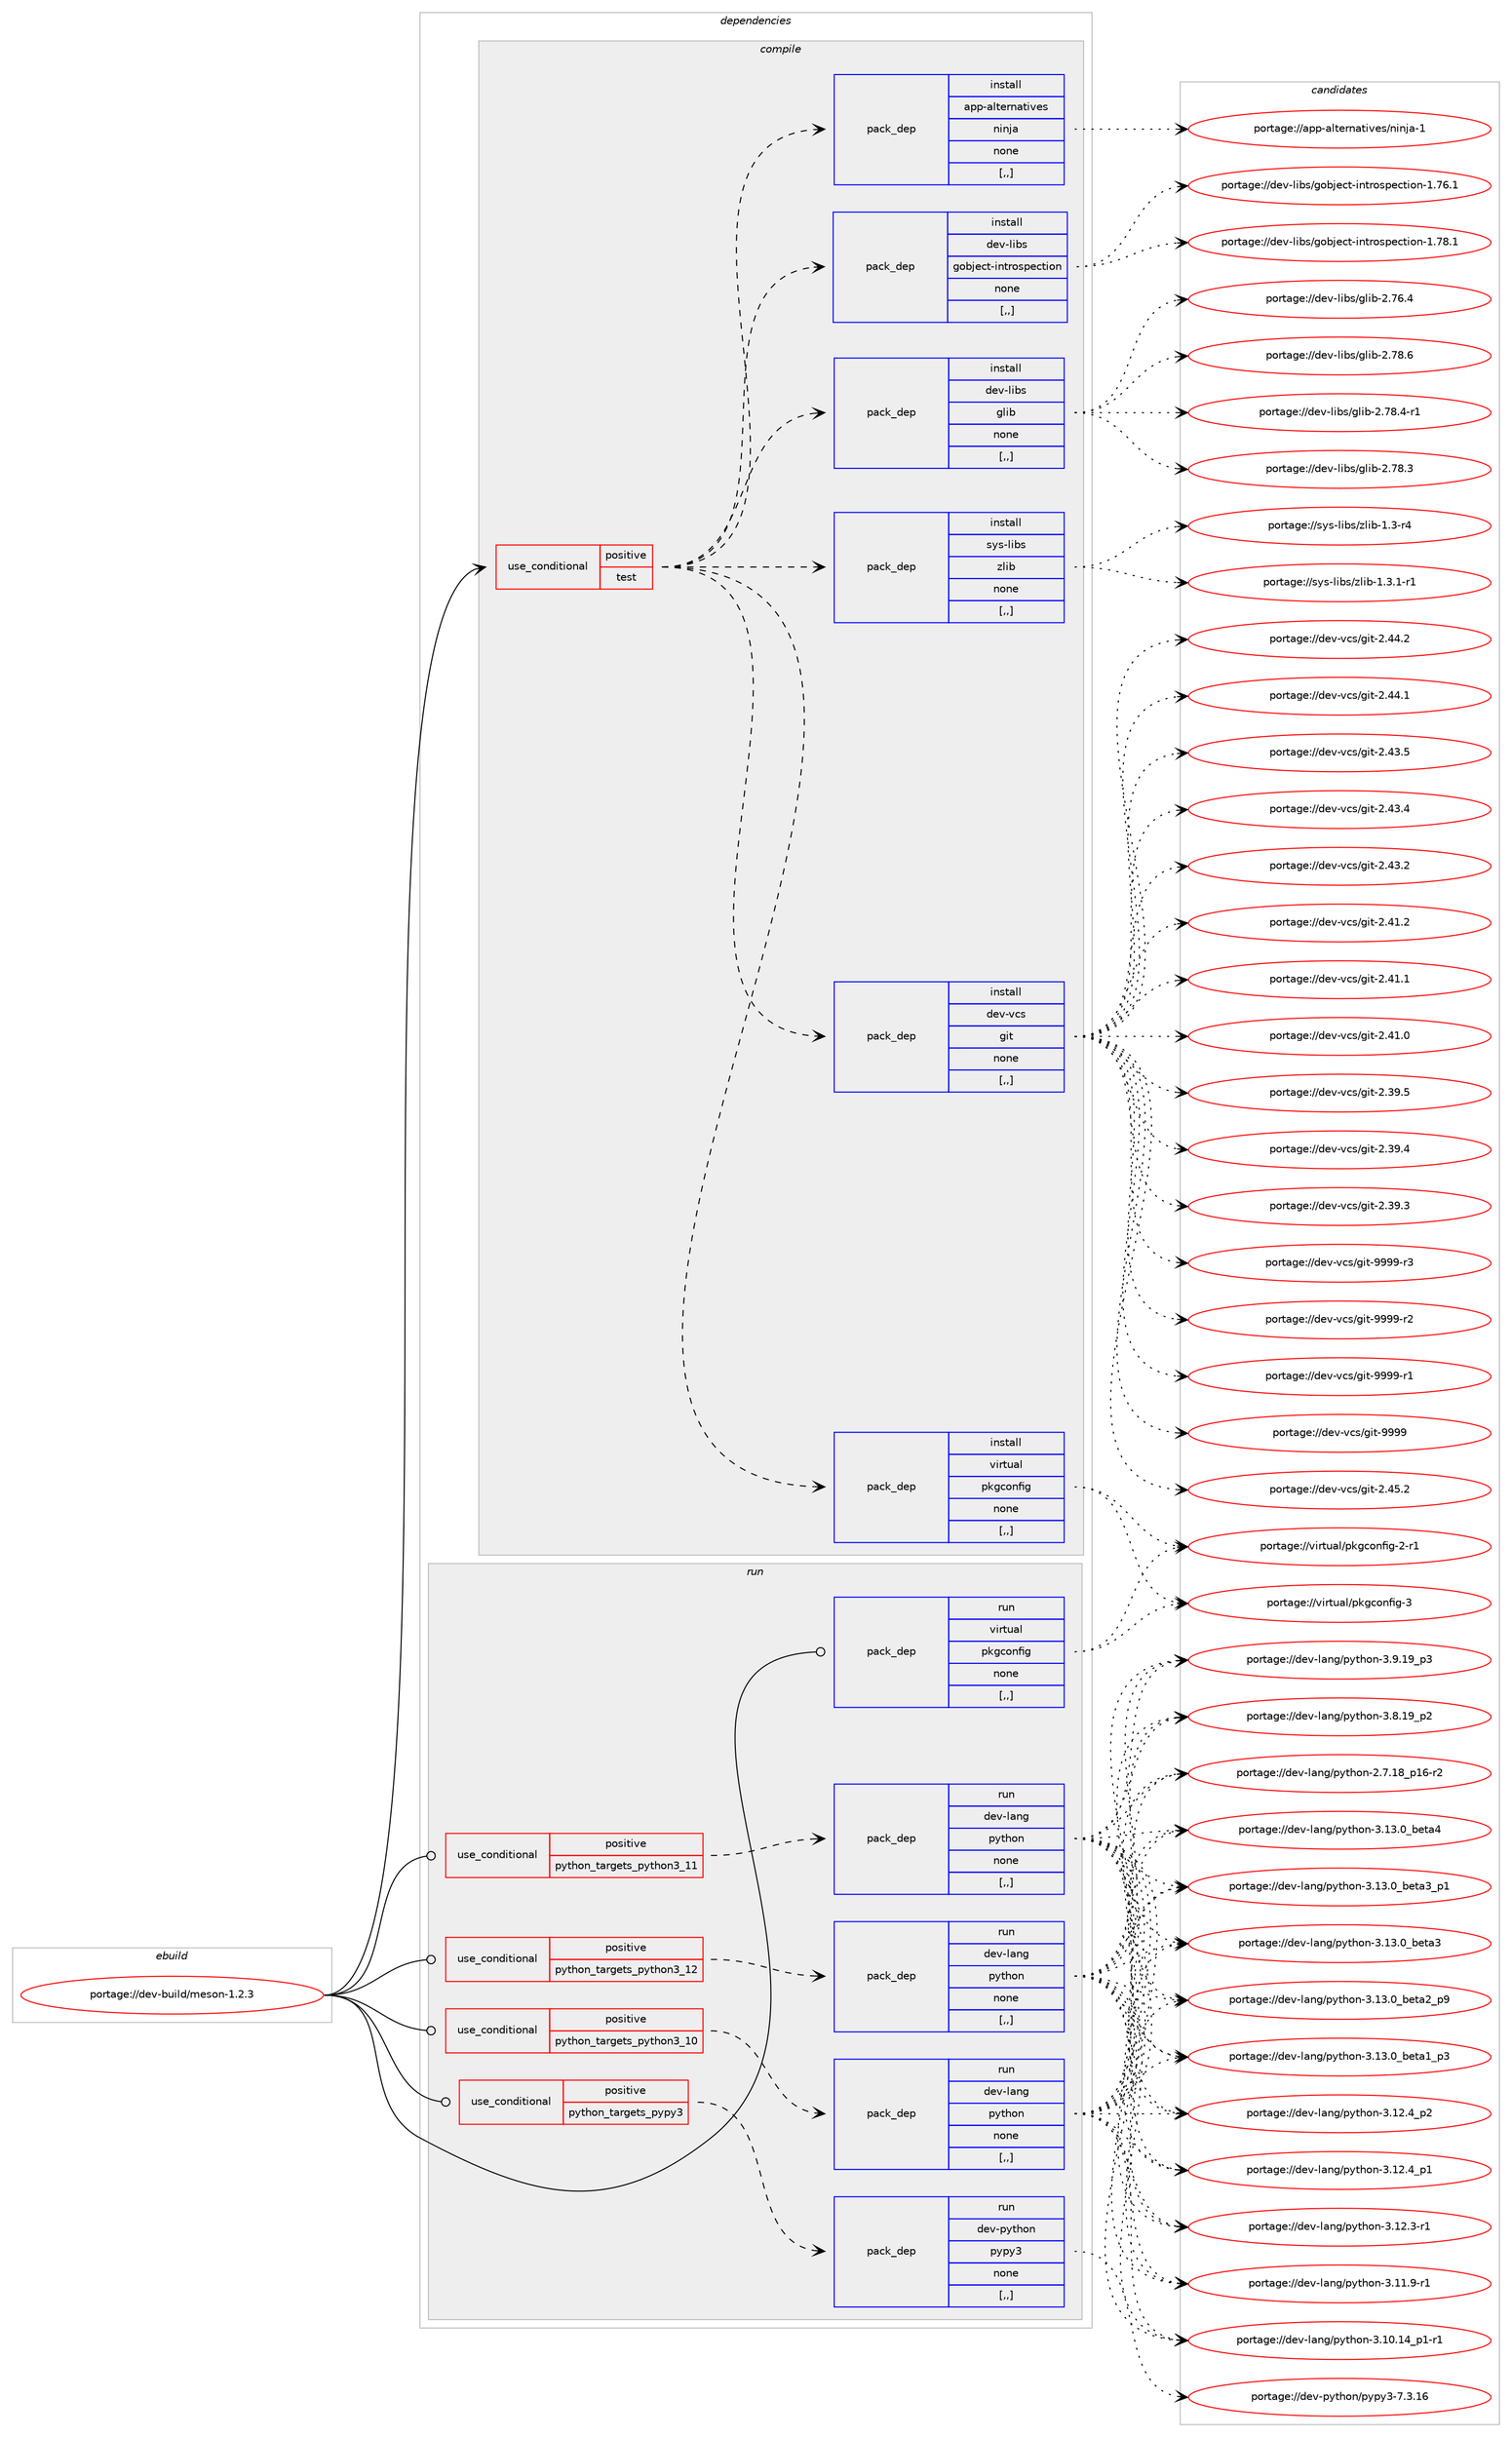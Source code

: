 digraph prolog {

# *************
# Graph options
# *************

newrank=true;
concentrate=true;
compound=true;
graph [rankdir=LR,fontname=Helvetica,fontsize=10,ranksep=1.5];#, ranksep=2.5, nodesep=0.2];
edge  [arrowhead=vee];
node  [fontname=Helvetica,fontsize=10];

# **********
# The ebuild
# **********

subgraph cluster_leftcol {
color=gray;
label=<<i>ebuild</i>>;
id [label="portage://dev-build/meson-1.2.3", color=red, width=4, href="../dev-build/meson-1.2.3.svg"];
}

# ****************
# The dependencies
# ****************

subgraph cluster_midcol {
color=gray;
label=<<i>dependencies</i>>;
subgraph cluster_compile {
fillcolor="#eeeeee";
style=filled;
label=<<i>compile</i>>;
subgraph cond16915 {
dependency65344 [label=<<TABLE BORDER="0" CELLBORDER="1" CELLSPACING="0" CELLPADDING="4"><TR><TD ROWSPAN="3" CELLPADDING="10">use_conditional</TD></TR><TR><TD>positive</TD></TR><TR><TD>test</TD></TR></TABLE>>, shape=none, color=red];
subgraph pack47509 {
dependency65345 [label=<<TABLE BORDER="0" CELLBORDER="1" CELLSPACING="0" CELLPADDING="4" WIDTH="220"><TR><TD ROWSPAN="6" CELLPADDING="30">pack_dep</TD></TR><TR><TD WIDTH="110">install</TD></TR><TR><TD>dev-libs</TD></TR><TR><TD>glib</TD></TR><TR><TD>none</TD></TR><TR><TD>[,,]</TD></TR></TABLE>>, shape=none, color=blue];
}
dependency65344:e -> dependency65345:w [weight=20,style="dashed",arrowhead="vee"];
subgraph pack47510 {
dependency65346 [label=<<TABLE BORDER="0" CELLBORDER="1" CELLSPACING="0" CELLPADDING="4" WIDTH="220"><TR><TD ROWSPAN="6" CELLPADDING="30">pack_dep</TD></TR><TR><TD WIDTH="110">install</TD></TR><TR><TD>dev-libs</TD></TR><TR><TD>gobject-introspection</TD></TR><TR><TD>none</TD></TR><TR><TD>[,,]</TD></TR></TABLE>>, shape=none, color=blue];
}
dependency65344:e -> dependency65346:w [weight=20,style="dashed",arrowhead="vee"];
subgraph pack47511 {
dependency65347 [label=<<TABLE BORDER="0" CELLBORDER="1" CELLSPACING="0" CELLPADDING="4" WIDTH="220"><TR><TD ROWSPAN="6" CELLPADDING="30">pack_dep</TD></TR><TR><TD WIDTH="110">install</TD></TR><TR><TD>app-alternatives</TD></TR><TR><TD>ninja</TD></TR><TR><TD>none</TD></TR><TR><TD>[,,]</TD></TR></TABLE>>, shape=none, color=blue];
}
dependency65344:e -> dependency65347:w [weight=20,style="dashed",arrowhead="vee"];
subgraph pack47512 {
dependency65348 [label=<<TABLE BORDER="0" CELLBORDER="1" CELLSPACING="0" CELLPADDING="4" WIDTH="220"><TR><TD ROWSPAN="6" CELLPADDING="30">pack_dep</TD></TR><TR><TD WIDTH="110">install</TD></TR><TR><TD>dev-vcs</TD></TR><TR><TD>git</TD></TR><TR><TD>none</TD></TR><TR><TD>[,,]</TD></TR></TABLE>>, shape=none, color=blue];
}
dependency65344:e -> dependency65348:w [weight=20,style="dashed",arrowhead="vee"];
subgraph pack47513 {
dependency65349 [label=<<TABLE BORDER="0" CELLBORDER="1" CELLSPACING="0" CELLPADDING="4" WIDTH="220"><TR><TD ROWSPAN="6" CELLPADDING="30">pack_dep</TD></TR><TR><TD WIDTH="110">install</TD></TR><TR><TD>sys-libs</TD></TR><TR><TD>zlib</TD></TR><TR><TD>none</TD></TR><TR><TD>[,,]</TD></TR></TABLE>>, shape=none, color=blue];
}
dependency65344:e -> dependency65349:w [weight=20,style="dashed",arrowhead="vee"];
subgraph pack47514 {
dependency65350 [label=<<TABLE BORDER="0" CELLBORDER="1" CELLSPACING="0" CELLPADDING="4" WIDTH="220"><TR><TD ROWSPAN="6" CELLPADDING="30">pack_dep</TD></TR><TR><TD WIDTH="110">install</TD></TR><TR><TD>virtual</TD></TR><TR><TD>pkgconfig</TD></TR><TR><TD>none</TD></TR><TR><TD>[,,]</TD></TR></TABLE>>, shape=none, color=blue];
}
dependency65344:e -> dependency65350:w [weight=20,style="dashed",arrowhead="vee"];
}
id:e -> dependency65344:w [weight=20,style="solid",arrowhead="vee"];
}
subgraph cluster_compileandrun {
fillcolor="#eeeeee";
style=filled;
label=<<i>compile and run</i>>;
}
subgraph cluster_run {
fillcolor="#eeeeee";
style=filled;
label=<<i>run</i>>;
subgraph cond16916 {
dependency65351 [label=<<TABLE BORDER="0" CELLBORDER="1" CELLSPACING="0" CELLPADDING="4"><TR><TD ROWSPAN="3" CELLPADDING="10">use_conditional</TD></TR><TR><TD>positive</TD></TR><TR><TD>python_targets_pypy3</TD></TR></TABLE>>, shape=none, color=red];
subgraph pack47515 {
dependency65352 [label=<<TABLE BORDER="0" CELLBORDER="1" CELLSPACING="0" CELLPADDING="4" WIDTH="220"><TR><TD ROWSPAN="6" CELLPADDING="30">pack_dep</TD></TR><TR><TD WIDTH="110">run</TD></TR><TR><TD>dev-python</TD></TR><TR><TD>pypy3</TD></TR><TR><TD>none</TD></TR><TR><TD>[,,]</TD></TR></TABLE>>, shape=none, color=blue];
}
dependency65351:e -> dependency65352:w [weight=20,style="dashed",arrowhead="vee"];
}
id:e -> dependency65351:w [weight=20,style="solid",arrowhead="odot"];
subgraph cond16917 {
dependency65353 [label=<<TABLE BORDER="0" CELLBORDER="1" CELLSPACING="0" CELLPADDING="4"><TR><TD ROWSPAN="3" CELLPADDING="10">use_conditional</TD></TR><TR><TD>positive</TD></TR><TR><TD>python_targets_python3_10</TD></TR></TABLE>>, shape=none, color=red];
subgraph pack47516 {
dependency65354 [label=<<TABLE BORDER="0" CELLBORDER="1" CELLSPACING="0" CELLPADDING="4" WIDTH="220"><TR><TD ROWSPAN="6" CELLPADDING="30">pack_dep</TD></TR><TR><TD WIDTH="110">run</TD></TR><TR><TD>dev-lang</TD></TR><TR><TD>python</TD></TR><TR><TD>none</TD></TR><TR><TD>[,,]</TD></TR></TABLE>>, shape=none, color=blue];
}
dependency65353:e -> dependency65354:w [weight=20,style="dashed",arrowhead="vee"];
}
id:e -> dependency65353:w [weight=20,style="solid",arrowhead="odot"];
subgraph cond16918 {
dependency65355 [label=<<TABLE BORDER="0" CELLBORDER="1" CELLSPACING="0" CELLPADDING="4"><TR><TD ROWSPAN="3" CELLPADDING="10">use_conditional</TD></TR><TR><TD>positive</TD></TR><TR><TD>python_targets_python3_11</TD></TR></TABLE>>, shape=none, color=red];
subgraph pack47517 {
dependency65356 [label=<<TABLE BORDER="0" CELLBORDER="1" CELLSPACING="0" CELLPADDING="4" WIDTH="220"><TR><TD ROWSPAN="6" CELLPADDING="30">pack_dep</TD></TR><TR><TD WIDTH="110">run</TD></TR><TR><TD>dev-lang</TD></TR><TR><TD>python</TD></TR><TR><TD>none</TD></TR><TR><TD>[,,]</TD></TR></TABLE>>, shape=none, color=blue];
}
dependency65355:e -> dependency65356:w [weight=20,style="dashed",arrowhead="vee"];
}
id:e -> dependency65355:w [weight=20,style="solid",arrowhead="odot"];
subgraph cond16919 {
dependency65357 [label=<<TABLE BORDER="0" CELLBORDER="1" CELLSPACING="0" CELLPADDING="4"><TR><TD ROWSPAN="3" CELLPADDING="10">use_conditional</TD></TR><TR><TD>positive</TD></TR><TR><TD>python_targets_python3_12</TD></TR></TABLE>>, shape=none, color=red];
subgraph pack47518 {
dependency65358 [label=<<TABLE BORDER="0" CELLBORDER="1" CELLSPACING="0" CELLPADDING="4" WIDTH="220"><TR><TD ROWSPAN="6" CELLPADDING="30">pack_dep</TD></TR><TR><TD WIDTH="110">run</TD></TR><TR><TD>dev-lang</TD></TR><TR><TD>python</TD></TR><TR><TD>none</TD></TR><TR><TD>[,,]</TD></TR></TABLE>>, shape=none, color=blue];
}
dependency65357:e -> dependency65358:w [weight=20,style="dashed",arrowhead="vee"];
}
id:e -> dependency65357:w [weight=20,style="solid",arrowhead="odot"];
subgraph pack47519 {
dependency65359 [label=<<TABLE BORDER="0" CELLBORDER="1" CELLSPACING="0" CELLPADDING="4" WIDTH="220"><TR><TD ROWSPAN="6" CELLPADDING="30">pack_dep</TD></TR><TR><TD WIDTH="110">run</TD></TR><TR><TD>virtual</TD></TR><TR><TD>pkgconfig</TD></TR><TR><TD>none</TD></TR><TR><TD>[,,]</TD></TR></TABLE>>, shape=none, color=blue];
}
id:e -> dependency65359:w [weight=20,style="solid",arrowhead="odot"];
}
}

# **************
# The candidates
# **************

subgraph cluster_choices {
rank=same;
color=gray;
label=<<i>candidates</i>>;

subgraph choice47509 {
color=black;
nodesep=1;
choice1001011184510810598115471031081059845504655564654 [label="portage://dev-libs/glib-2.78.6", color=red, width=4,href="../dev-libs/glib-2.78.6.svg"];
choice10010111845108105981154710310810598455046555646524511449 [label="portage://dev-libs/glib-2.78.4-r1", color=red, width=4,href="../dev-libs/glib-2.78.4-r1.svg"];
choice1001011184510810598115471031081059845504655564651 [label="portage://dev-libs/glib-2.78.3", color=red, width=4,href="../dev-libs/glib-2.78.3.svg"];
choice1001011184510810598115471031081059845504655544652 [label="portage://dev-libs/glib-2.76.4", color=red, width=4,href="../dev-libs/glib-2.76.4.svg"];
dependency65345:e -> choice1001011184510810598115471031081059845504655564654:w [style=dotted,weight="100"];
dependency65345:e -> choice10010111845108105981154710310810598455046555646524511449:w [style=dotted,weight="100"];
dependency65345:e -> choice1001011184510810598115471031081059845504655564651:w [style=dotted,weight="100"];
dependency65345:e -> choice1001011184510810598115471031081059845504655544652:w [style=dotted,weight="100"];
}
subgraph choice47510 {
color=black;
nodesep=1;
choice1001011184510810598115471031119810610199116451051101161141111151121019911610511111045494655564649 [label="portage://dev-libs/gobject-introspection-1.78.1", color=red, width=4,href="../dev-libs/gobject-introspection-1.78.1.svg"];
choice1001011184510810598115471031119810610199116451051101161141111151121019911610511111045494655544649 [label="portage://dev-libs/gobject-introspection-1.76.1", color=red, width=4,href="../dev-libs/gobject-introspection-1.76.1.svg"];
dependency65346:e -> choice1001011184510810598115471031119810610199116451051101161141111151121019911610511111045494655564649:w [style=dotted,weight="100"];
dependency65346:e -> choice1001011184510810598115471031119810610199116451051101161141111151121019911610511111045494655544649:w [style=dotted,weight="100"];
}
subgraph choice47511 {
color=black;
nodesep=1;
choice9711211245971081161011141109711610511810111547110105110106974549 [label="portage://app-alternatives/ninja-1", color=red, width=4,href="../app-alternatives/ninja-1.svg"];
dependency65347:e -> choice9711211245971081161011141109711610511810111547110105110106974549:w [style=dotted,weight="100"];
}
subgraph choice47512 {
color=black;
nodesep=1;
choice10010111845118991154710310511645575757574511451 [label="portage://dev-vcs/git-9999-r3", color=red, width=4,href="../dev-vcs/git-9999-r3.svg"];
choice10010111845118991154710310511645575757574511450 [label="portage://dev-vcs/git-9999-r2", color=red, width=4,href="../dev-vcs/git-9999-r2.svg"];
choice10010111845118991154710310511645575757574511449 [label="portage://dev-vcs/git-9999-r1", color=red, width=4,href="../dev-vcs/git-9999-r1.svg"];
choice1001011184511899115471031051164557575757 [label="portage://dev-vcs/git-9999", color=red, width=4,href="../dev-vcs/git-9999.svg"];
choice10010111845118991154710310511645504652534650 [label="portage://dev-vcs/git-2.45.2", color=red, width=4,href="../dev-vcs/git-2.45.2.svg"];
choice10010111845118991154710310511645504652524650 [label="portage://dev-vcs/git-2.44.2", color=red, width=4,href="../dev-vcs/git-2.44.2.svg"];
choice10010111845118991154710310511645504652524649 [label="portage://dev-vcs/git-2.44.1", color=red, width=4,href="../dev-vcs/git-2.44.1.svg"];
choice10010111845118991154710310511645504652514653 [label="portage://dev-vcs/git-2.43.5", color=red, width=4,href="../dev-vcs/git-2.43.5.svg"];
choice10010111845118991154710310511645504652514652 [label="portage://dev-vcs/git-2.43.4", color=red, width=4,href="../dev-vcs/git-2.43.4.svg"];
choice10010111845118991154710310511645504652514650 [label="portage://dev-vcs/git-2.43.2", color=red, width=4,href="../dev-vcs/git-2.43.2.svg"];
choice10010111845118991154710310511645504652494650 [label="portage://dev-vcs/git-2.41.2", color=red, width=4,href="../dev-vcs/git-2.41.2.svg"];
choice10010111845118991154710310511645504652494649 [label="portage://dev-vcs/git-2.41.1", color=red, width=4,href="../dev-vcs/git-2.41.1.svg"];
choice10010111845118991154710310511645504652494648 [label="portage://dev-vcs/git-2.41.0", color=red, width=4,href="../dev-vcs/git-2.41.0.svg"];
choice10010111845118991154710310511645504651574653 [label="portage://dev-vcs/git-2.39.5", color=red, width=4,href="../dev-vcs/git-2.39.5.svg"];
choice10010111845118991154710310511645504651574652 [label="portage://dev-vcs/git-2.39.4", color=red, width=4,href="../dev-vcs/git-2.39.4.svg"];
choice10010111845118991154710310511645504651574651 [label="portage://dev-vcs/git-2.39.3", color=red, width=4,href="../dev-vcs/git-2.39.3.svg"];
dependency65348:e -> choice10010111845118991154710310511645575757574511451:w [style=dotted,weight="100"];
dependency65348:e -> choice10010111845118991154710310511645575757574511450:w [style=dotted,weight="100"];
dependency65348:e -> choice10010111845118991154710310511645575757574511449:w [style=dotted,weight="100"];
dependency65348:e -> choice1001011184511899115471031051164557575757:w [style=dotted,weight="100"];
dependency65348:e -> choice10010111845118991154710310511645504652534650:w [style=dotted,weight="100"];
dependency65348:e -> choice10010111845118991154710310511645504652524650:w [style=dotted,weight="100"];
dependency65348:e -> choice10010111845118991154710310511645504652524649:w [style=dotted,weight="100"];
dependency65348:e -> choice10010111845118991154710310511645504652514653:w [style=dotted,weight="100"];
dependency65348:e -> choice10010111845118991154710310511645504652514652:w [style=dotted,weight="100"];
dependency65348:e -> choice10010111845118991154710310511645504652514650:w [style=dotted,weight="100"];
dependency65348:e -> choice10010111845118991154710310511645504652494650:w [style=dotted,weight="100"];
dependency65348:e -> choice10010111845118991154710310511645504652494649:w [style=dotted,weight="100"];
dependency65348:e -> choice10010111845118991154710310511645504652494648:w [style=dotted,weight="100"];
dependency65348:e -> choice10010111845118991154710310511645504651574653:w [style=dotted,weight="100"];
dependency65348:e -> choice10010111845118991154710310511645504651574652:w [style=dotted,weight="100"];
dependency65348:e -> choice10010111845118991154710310511645504651574651:w [style=dotted,weight="100"];
}
subgraph choice47513 {
color=black;
nodesep=1;
choice115121115451081059811547122108105984549465146494511449 [label="portage://sys-libs/zlib-1.3.1-r1", color=red, width=4,href="../sys-libs/zlib-1.3.1-r1.svg"];
choice11512111545108105981154712210810598454946514511452 [label="portage://sys-libs/zlib-1.3-r4", color=red, width=4,href="../sys-libs/zlib-1.3-r4.svg"];
dependency65349:e -> choice115121115451081059811547122108105984549465146494511449:w [style=dotted,weight="100"];
dependency65349:e -> choice11512111545108105981154712210810598454946514511452:w [style=dotted,weight="100"];
}
subgraph choice47514 {
color=black;
nodesep=1;
choice1181051141161179710847112107103991111101021051034551 [label="portage://virtual/pkgconfig-3", color=red, width=4,href="../virtual/pkgconfig-3.svg"];
choice11810511411611797108471121071039911111010210510345504511449 [label="portage://virtual/pkgconfig-2-r1", color=red, width=4,href="../virtual/pkgconfig-2-r1.svg"];
dependency65350:e -> choice1181051141161179710847112107103991111101021051034551:w [style=dotted,weight="100"];
dependency65350:e -> choice11810511411611797108471121071039911111010210510345504511449:w [style=dotted,weight="100"];
}
subgraph choice47515 {
color=black;
nodesep=1;
choice10010111845112121116104111110471121211121215145554651464954 [label="portage://dev-python/pypy3-7.3.16", color=red, width=4,href="../dev-python/pypy3-7.3.16.svg"];
dependency65352:e -> choice10010111845112121116104111110471121211121215145554651464954:w [style=dotted,weight="100"];
}
subgraph choice47516 {
color=black;
nodesep=1;
choice1001011184510897110103471121211161041111104551464951464895981011169752 [label="portage://dev-lang/python-3.13.0_beta4", color=red, width=4,href="../dev-lang/python-3.13.0_beta4.svg"];
choice10010111845108971101034711212111610411111045514649514648959810111697519511249 [label="portage://dev-lang/python-3.13.0_beta3_p1", color=red, width=4,href="../dev-lang/python-3.13.0_beta3_p1.svg"];
choice1001011184510897110103471121211161041111104551464951464895981011169751 [label="portage://dev-lang/python-3.13.0_beta3", color=red, width=4,href="../dev-lang/python-3.13.0_beta3.svg"];
choice10010111845108971101034711212111610411111045514649514648959810111697509511257 [label="portage://dev-lang/python-3.13.0_beta2_p9", color=red, width=4,href="../dev-lang/python-3.13.0_beta2_p9.svg"];
choice10010111845108971101034711212111610411111045514649514648959810111697499511251 [label="portage://dev-lang/python-3.13.0_beta1_p3", color=red, width=4,href="../dev-lang/python-3.13.0_beta1_p3.svg"];
choice100101118451089711010347112121116104111110455146495046529511250 [label="portage://dev-lang/python-3.12.4_p2", color=red, width=4,href="../dev-lang/python-3.12.4_p2.svg"];
choice100101118451089711010347112121116104111110455146495046529511249 [label="portage://dev-lang/python-3.12.4_p1", color=red, width=4,href="../dev-lang/python-3.12.4_p1.svg"];
choice100101118451089711010347112121116104111110455146495046514511449 [label="portage://dev-lang/python-3.12.3-r1", color=red, width=4,href="../dev-lang/python-3.12.3-r1.svg"];
choice100101118451089711010347112121116104111110455146494946574511449 [label="portage://dev-lang/python-3.11.9-r1", color=red, width=4,href="../dev-lang/python-3.11.9-r1.svg"];
choice100101118451089711010347112121116104111110455146494846495295112494511449 [label="portage://dev-lang/python-3.10.14_p1-r1", color=red, width=4,href="../dev-lang/python-3.10.14_p1-r1.svg"];
choice100101118451089711010347112121116104111110455146574649579511251 [label="portage://dev-lang/python-3.9.19_p3", color=red, width=4,href="../dev-lang/python-3.9.19_p3.svg"];
choice100101118451089711010347112121116104111110455146564649579511250 [label="portage://dev-lang/python-3.8.19_p2", color=red, width=4,href="../dev-lang/python-3.8.19_p2.svg"];
choice100101118451089711010347112121116104111110455046554649569511249544511450 [label="portage://dev-lang/python-2.7.18_p16-r2", color=red, width=4,href="../dev-lang/python-2.7.18_p16-r2.svg"];
dependency65354:e -> choice1001011184510897110103471121211161041111104551464951464895981011169752:w [style=dotted,weight="100"];
dependency65354:e -> choice10010111845108971101034711212111610411111045514649514648959810111697519511249:w [style=dotted,weight="100"];
dependency65354:e -> choice1001011184510897110103471121211161041111104551464951464895981011169751:w [style=dotted,weight="100"];
dependency65354:e -> choice10010111845108971101034711212111610411111045514649514648959810111697509511257:w [style=dotted,weight="100"];
dependency65354:e -> choice10010111845108971101034711212111610411111045514649514648959810111697499511251:w [style=dotted,weight="100"];
dependency65354:e -> choice100101118451089711010347112121116104111110455146495046529511250:w [style=dotted,weight="100"];
dependency65354:e -> choice100101118451089711010347112121116104111110455146495046529511249:w [style=dotted,weight="100"];
dependency65354:e -> choice100101118451089711010347112121116104111110455146495046514511449:w [style=dotted,weight="100"];
dependency65354:e -> choice100101118451089711010347112121116104111110455146494946574511449:w [style=dotted,weight="100"];
dependency65354:e -> choice100101118451089711010347112121116104111110455146494846495295112494511449:w [style=dotted,weight="100"];
dependency65354:e -> choice100101118451089711010347112121116104111110455146574649579511251:w [style=dotted,weight="100"];
dependency65354:e -> choice100101118451089711010347112121116104111110455146564649579511250:w [style=dotted,weight="100"];
dependency65354:e -> choice100101118451089711010347112121116104111110455046554649569511249544511450:w [style=dotted,weight="100"];
}
subgraph choice47517 {
color=black;
nodesep=1;
choice1001011184510897110103471121211161041111104551464951464895981011169752 [label="portage://dev-lang/python-3.13.0_beta4", color=red, width=4,href="../dev-lang/python-3.13.0_beta4.svg"];
choice10010111845108971101034711212111610411111045514649514648959810111697519511249 [label="portage://dev-lang/python-3.13.0_beta3_p1", color=red, width=4,href="../dev-lang/python-3.13.0_beta3_p1.svg"];
choice1001011184510897110103471121211161041111104551464951464895981011169751 [label="portage://dev-lang/python-3.13.0_beta3", color=red, width=4,href="../dev-lang/python-3.13.0_beta3.svg"];
choice10010111845108971101034711212111610411111045514649514648959810111697509511257 [label="portage://dev-lang/python-3.13.0_beta2_p9", color=red, width=4,href="../dev-lang/python-3.13.0_beta2_p9.svg"];
choice10010111845108971101034711212111610411111045514649514648959810111697499511251 [label="portage://dev-lang/python-3.13.0_beta1_p3", color=red, width=4,href="../dev-lang/python-3.13.0_beta1_p3.svg"];
choice100101118451089711010347112121116104111110455146495046529511250 [label="portage://dev-lang/python-3.12.4_p2", color=red, width=4,href="../dev-lang/python-3.12.4_p2.svg"];
choice100101118451089711010347112121116104111110455146495046529511249 [label="portage://dev-lang/python-3.12.4_p1", color=red, width=4,href="../dev-lang/python-3.12.4_p1.svg"];
choice100101118451089711010347112121116104111110455146495046514511449 [label="portage://dev-lang/python-3.12.3-r1", color=red, width=4,href="../dev-lang/python-3.12.3-r1.svg"];
choice100101118451089711010347112121116104111110455146494946574511449 [label="portage://dev-lang/python-3.11.9-r1", color=red, width=4,href="../dev-lang/python-3.11.9-r1.svg"];
choice100101118451089711010347112121116104111110455146494846495295112494511449 [label="portage://dev-lang/python-3.10.14_p1-r1", color=red, width=4,href="../dev-lang/python-3.10.14_p1-r1.svg"];
choice100101118451089711010347112121116104111110455146574649579511251 [label="portage://dev-lang/python-3.9.19_p3", color=red, width=4,href="../dev-lang/python-3.9.19_p3.svg"];
choice100101118451089711010347112121116104111110455146564649579511250 [label="portage://dev-lang/python-3.8.19_p2", color=red, width=4,href="../dev-lang/python-3.8.19_p2.svg"];
choice100101118451089711010347112121116104111110455046554649569511249544511450 [label="portage://dev-lang/python-2.7.18_p16-r2", color=red, width=4,href="../dev-lang/python-2.7.18_p16-r2.svg"];
dependency65356:e -> choice1001011184510897110103471121211161041111104551464951464895981011169752:w [style=dotted,weight="100"];
dependency65356:e -> choice10010111845108971101034711212111610411111045514649514648959810111697519511249:w [style=dotted,weight="100"];
dependency65356:e -> choice1001011184510897110103471121211161041111104551464951464895981011169751:w [style=dotted,weight="100"];
dependency65356:e -> choice10010111845108971101034711212111610411111045514649514648959810111697509511257:w [style=dotted,weight="100"];
dependency65356:e -> choice10010111845108971101034711212111610411111045514649514648959810111697499511251:w [style=dotted,weight="100"];
dependency65356:e -> choice100101118451089711010347112121116104111110455146495046529511250:w [style=dotted,weight="100"];
dependency65356:e -> choice100101118451089711010347112121116104111110455146495046529511249:w [style=dotted,weight="100"];
dependency65356:e -> choice100101118451089711010347112121116104111110455146495046514511449:w [style=dotted,weight="100"];
dependency65356:e -> choice100101118451089711010347112121116104111110455146494946574511449:w [style=dotted,weight="100"];
dependency65356:e -> choice100101118451089711010347112121116104111110455146494846495295112494511449:w [style=dotted,weight="100"];
dependency65356:e -> choice100101118451089711010347112121116104111110455146574649579511251:w [style=dotted,weight="100"];
dependency65356:e -> choice100101118451089711010347112121116104111110455146564649579511250:w [style=dotted,weight="100"];
dependency65356:e -> choice100101118451089711010347112121116104111110455046554649569511249544511450:w [style=dotted,weight="100"];
}
subgraph choice47518 {
color=black;
nodesep=1;
choice1001011184510897110103471121211161041111104551464951464895981011169752 [label="portage://dev-lang/python-3.13.0_beta4", color=red, width=4,href="../dev-lang/python-3.13.0_beta4.svg"];
choice10010111845108971101034711212111610411111045514649514648959810111697519511249 [label="portage://dev-lang/python-3.13.0_beta3_p1", color=red, width=4,href="../dev-lang/python-3.13.0_beta3_p1.svg"];
choice1001011184510897110103471121211161041111104551464951464895981011169751 [label="portage://dev-lang/python-3.13.0_beta3", color=red, width=4,href="../dev-lang/python-3.13.0_beta3.svg"];
choice10010111845108971101034711212111610411111045514649514648959810111697509511257 [label="portage://dev-lang/python-3.13.0_beta2_p9", color=red, width=4,href="../dev-lang/python-3.13.0_beta2_p9.svg"];
choice10010111845108971101034711212111610411111045514649514648959810111697499511251 [label="portage://dev-lang/python-3.13.0_beta1_p3", color=red, width=4,href="../dev-lang/python-3.13.0_beta1_p3.svg"];
choice100101118451089711010347112121116104111110455146495046529511250 [label="portage://dev-lang/python-3.12.4_p2", color=red, width=4,href="../dev-lang/python-3.12.4_p2.svg"];
choice100101118451089711010347112121116104111110455146495046529511249 [label="portage://dev-lang/python-3.12.4_p1", color=red, width=4,href="../dev-lang/python-3.12.4_p1.svg"];
choice100101118451089711010347112121116104111110455146495046514511449 [label="portage://dev-lang/python-3.12.3-r1", color=red, width=4,href="../dev-lang/python-3.12.3-r1.svg"];
choice100101118451089711010347112121116104111110455146494946574511449 [label="portage://dev-lang/python-3.11.9-r1", color=red, width=4,href="../dev-lang/python-3.11.9-r1.svg"];
choice100101118451089711010347112121116104111110455146494846495295112494511449 [label="portage://dev-lang/python-3.10.14_p1-r1", color=red, width=4,href="../dev-lang/python-3.10.14_p1-r1.svg"];
choice100101118451089711010347112121116104111110455146574649579511251 [label="portage://dev-lang/python-3.9.19_p3", color=red, width=4,href="../dev-lang/python-3.9.19_p3.svg"];
choice100101118451089711010347112121116104111110455146564649579511250 [label="portage://dev-lang/python-3.8.19_p2", color=red, width=4,href="../dev-lang/python-3.8.19_p2.svg"];
choice100101118451089711010347112121116104111110455046554649569511249544511450 [label="portage://dev-lang/python-2.7.18_p16-r2", color=red, width=4,href="../dev-lang/python-2.7.18_p16-r2.svg"];
dependency65358:e -> choice1001011184510897110103471121211161041111104551464951464895981011169752:w [style=dotted,weight="100"];
dependency65358:e -> choice10010111845108971101034711212111610411111045514649514648959810111697519511249:w [style=dotted,weight="100"];
dependency65358:e -> choice1001011184510897110103471121211161041111104551464951464895981011169751:w [style=dotted,weight="100"];
dependency65358:e -> choice10010111845108971101034711212111610411111045514649514648959810111697509511257:w [style=dotted,weight="100"];
dependency65358:e -> choice10010111845108971101034711212111610411111045514649514648959810111697499511251:w [style=dotted,weight="100"];
dependency65358:e -> choice100101118451089711010347112121116104111110455146495046529511250:w [style=dotted,weight="100"];
dependency65358:e -> choice100101118451089711010347112121116104111110455146495046529511249:w [style=dotted,weight="100"];
dependency65358:e -> choice100101118451089711010347112121116104111110455146495046514511449:w [style=dotted,weight="100"];
dependency65358:e -> choice100101118451089711010347112121116104111110455146494946574511449:w [style=dotted,weight="100"];
dependency65358:e -> choice100101118451089711010347112121116104111110455146494846495295112494511449:w [style=dotted,weight="100"];
dependency65358:e -> choice100101118451089711010347112121116104111110455146574649579511251:w [style=dotted,weight="100"];
dependency65358:e -> choice100101118451089711010347112121116104111110455146564649579511250:w [style=dotted,weight="100"];
dependency65358:e -> choice100101118451089711010347112121116104111110455046554649569511249544511450:w [style=dotted,weight="100"];
}
subgraph choice47519 {
color=black;
nodesep=1;
choice1181051141161179710847112107103991111101021051034551 [label="portage://virtual/pkgconfig-3", color=red, width=4,href="../virtual/pkgconfig-3.svg"];
choice11810511411611797108471121071039911111010210510345504511449 [label="portage://virtual/pkgconfig-2-r1", color=red, width=4,href="../virtual/pkgconfig-2-r1.svg"];
dependency65359:e -> choice1181051141161179710847112107103991111101021051034551:w [style=dotted,weight="100"];
dependency65359:e -> choice11810511411611797108471121071039911111010210510345504511449:w [style=dotted,weight="100"];
}
}

}
